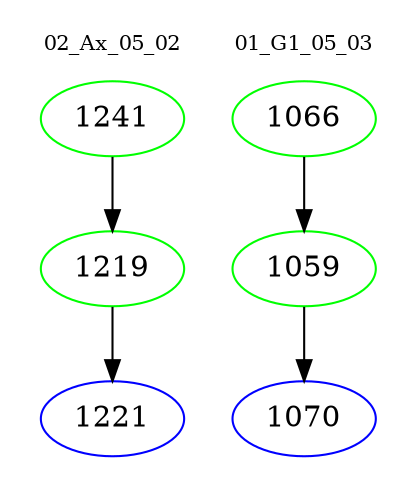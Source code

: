 digraph{
subgraph cluster_0 {
color = white
label = "02_Ax_05_02";
fontsize=10;
T0_1241 [label="1241", color="green"]
T0_1241 -> T0_1219 [color="black"]
T0_1219 [label="1219", color="green"]
T0_1219 -> T0_1221 [color="black"]
T0_1221 [label="1221", color="blue"]
}
subgraph cluster_1 {
color = white
label = "01_G1_05_03";
fontsize=10;
T1_1066 [label="1066", color="green"]
T1_1066 -> T1_1059 [color="black"]
T1_1059 [label="1059", color="green"]
T1_1059 -> T1_1070 [color="black"]
T1_1070 [label="1070", color="blue"]
}
}
